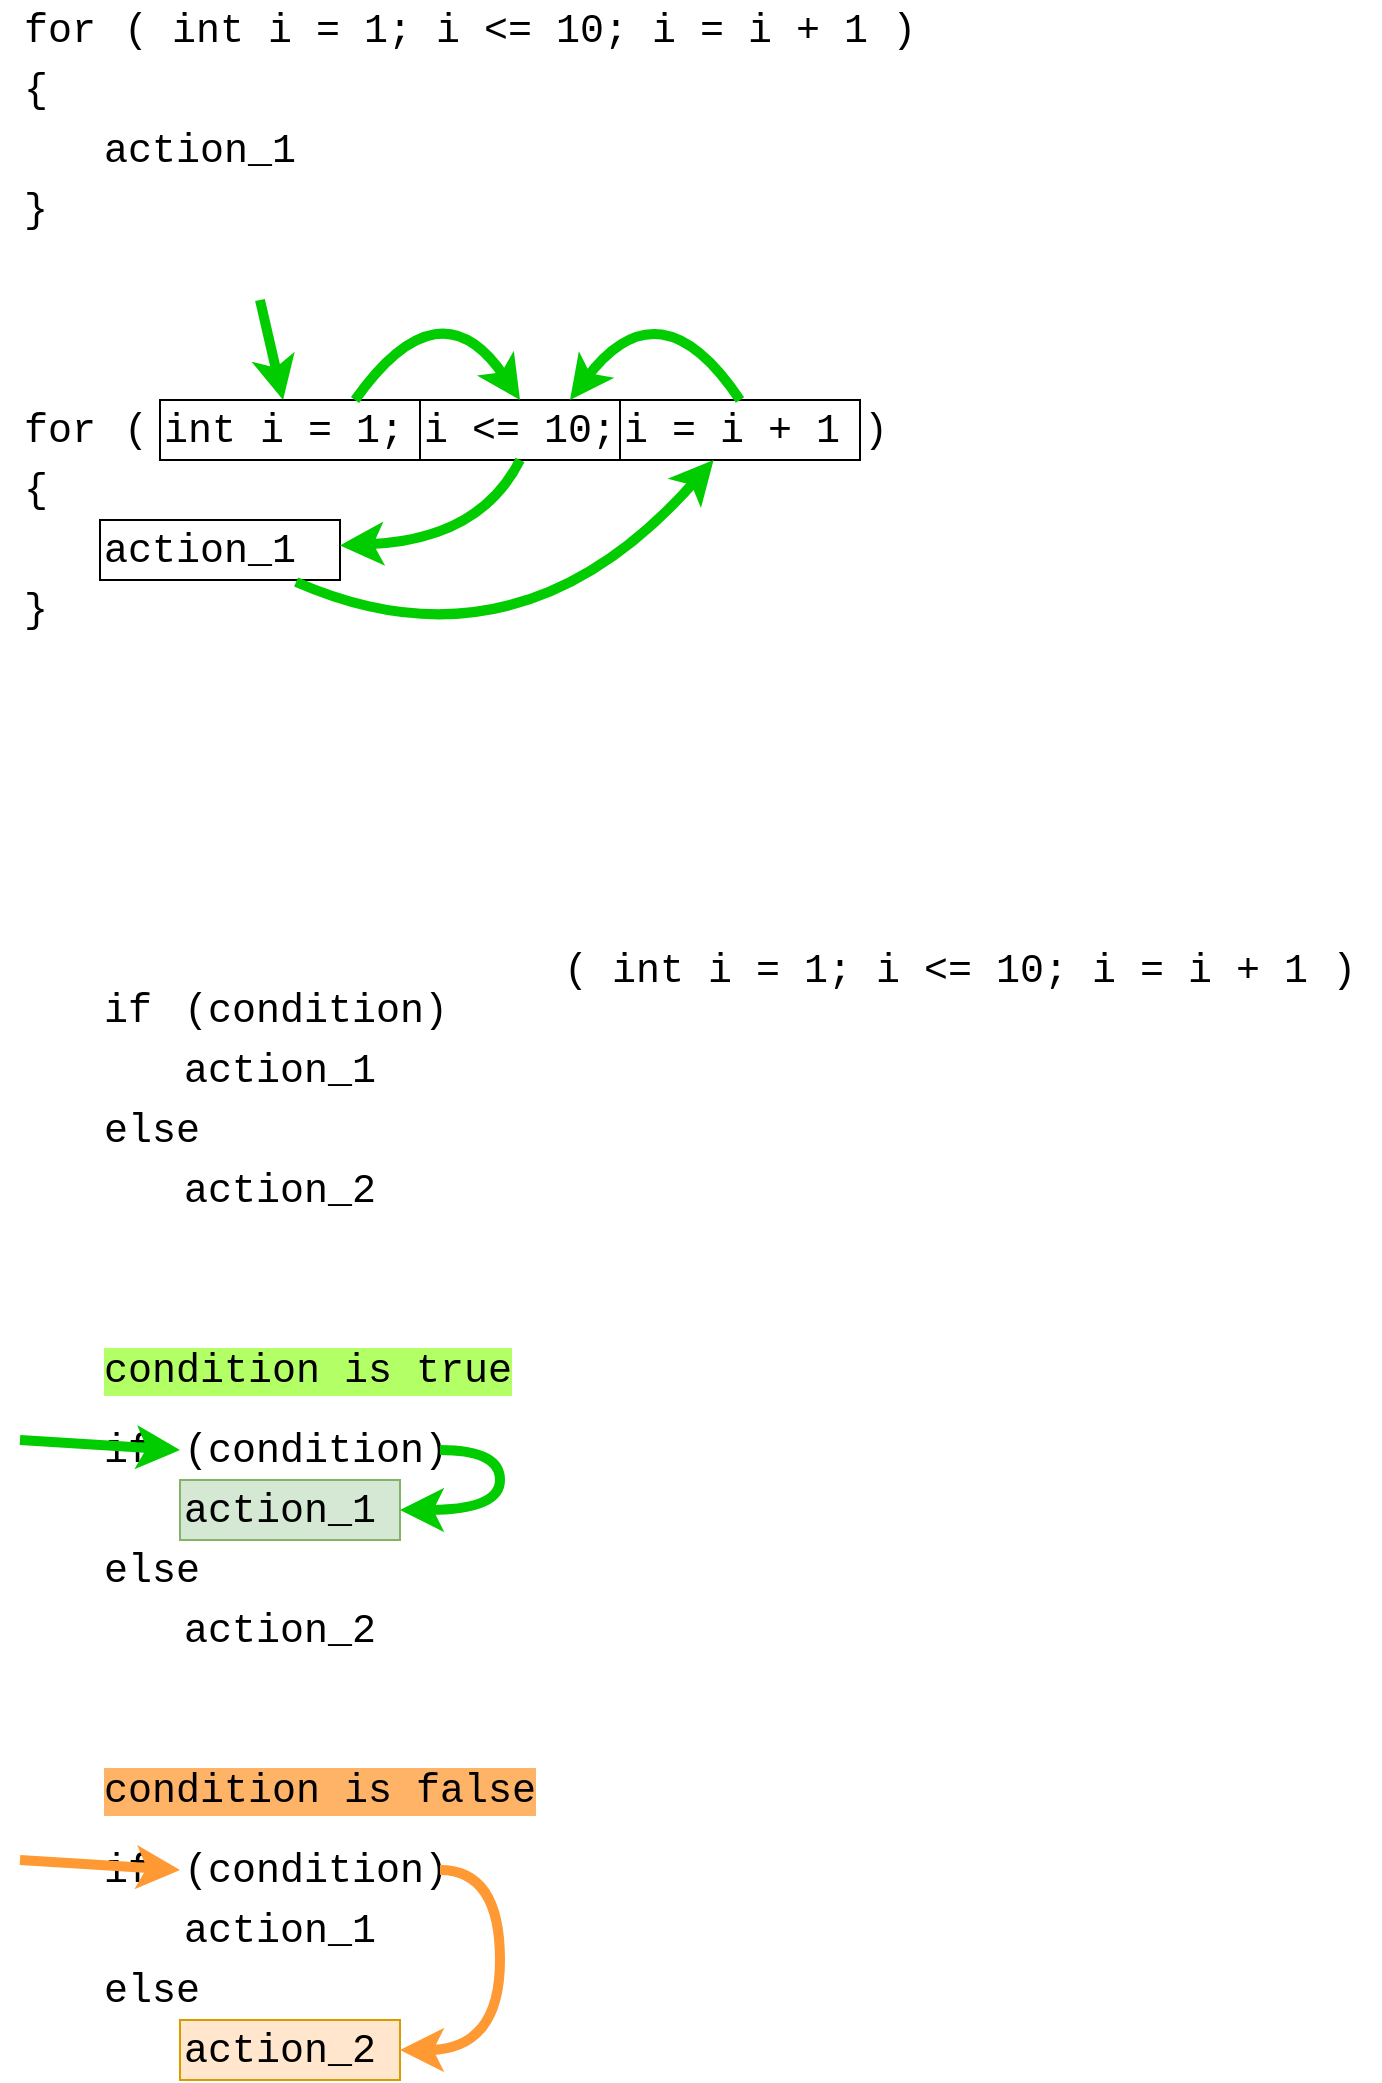 <mxfile version="19.0.3" type="device"><diagram id="vn3rE0k8edIVDLZDAWSe" name="Page-1"><mxGraphModel dx="1422" dy="1692" grid="1" gridSize="10" guides="1" tooltips="1" connect="1" arrows="1" fold="1" page="1" pageScale="1" pageWidth="1169" pageHeight="827" math="0" shadow="0"><root><mxCell id="0"/><mxCell id="1" parent="0"/><mxCell id="jrT31KiB7Z_UMxndIMXn-1" value="if" style="text;html=1;strokeColor=none;fillColor=none;align=left;verticalAlign=middle;whiteSpace=wrap;rounded=0;fontStyle=0;fontFamily=Courier New;fontSize=20;" vertex="1" parent="1"><mxGeometry x="320" y="170" width="40" height="30" as="geometry"/></mxCell><mxCell id="jrT31KiB7Z_UMxndIMXn-2" value="(condition)" style="text;html=1;strokeColor=none;fillColor=none;align=left;verticalAlign=middle;whiteSpace=wrap;rounded=0;fontStyle=0;fontFamily=Courier New;fontSize=20;" vertex="1" parent="1"><mxGeometry x="360" y="170" width="130" height="30" as="geometry"/></mxCell><mxCell id="jrT31KiB7Z_UMxndIMXn-3" value="action_1" style="text;html=1;strokeColor=#82b366;fillColor=#d5e8d4;align=left;verticalAlign=middle;whiteSpace=wrap;rounded=0;fontStyle=0;fontFamily=Courier New;fontSize=20;" vertex="1" parent="1"><mxGeometry x="360" y="200" width="110" height="30" as="geometry"/></mxCell><mxCell id="jrT31KiB7Z_UMxndIMXn-4" value="else" style="text;html=1;strokeColor=none;fillColor=none;align=left;verticalAlign=middle;whiteSpace=wrap;rounded=0;fontStyle=0;fontFamily=Courier New;fontSize=20;" vertex="1" parent="1"><mxGeometry x="320" y="230" width="60" height="30" as="geometry"/></mxCell><mxCell id="jrT31KiB7Z_UMxndIMXn-5" value="action_2" style="text;html=1;strokeColor=none;fillColor=none;align=left;verticalAlign=middle;whiteSpace=wrap;rounded=0;fontStyle=0;fontFamily=Courier New;fontSize=20;" vertex="1" parent="1"><mxGeometry x="360" y="260" width="110" height="30" as="geometry"/></mxCell><mxCell id="jrT31KiB7Z_UMxndIMXn-6" value="condition is true" style="text;html=1;strokeColor=none;fillColor=none;align=left;verticalAlign=middle;whiteSpace=wrap;rounded=0;fontStyle=0;fontFamily=Courier New;fontSize=20;labelBackgroundColor=#B3FF66;" vertex="1" parent="1"><mxGeometry x="320" y="130" width="210" height="30" as="geometry"/></mxCell><mxCell id="jrT31KiB7Z_UMxndIMXn-8" value="if" style="text;html=1;strokeColor=none;fillColor=none;align=left;verticalAlign=middle;whiteSpace=wrap;rounded=0;fontStyle=0;fontFamily=Courier New;fontSize=20;" vertex="1" parent="1"><mxGeometry x="320" y="-50" width="40" height="30" as="geometry"/></mxCell><mxCell id="jrT31KiB7Z_UMxndIMXn-9" value="(condition)" style="text;html=1;strokeColor=none;fillColor=none;align=left;verticalAlign=middle;whiteSpace=wrap;rounded=0;fontStyle=0;fontFamily=Courier New;fontSize=20;" vertex="1" parent="1"><mxGeometry x="360" y="-50" width="140" height="30" as="geometry"/></mxCell><mxCell id="jrT31KiB7Z_UMxndIMXn-10" value="action_1" style="text;html=1;strokeColor=none;fillColor=none;align=left;verticalAlign=middle;whiteSpace=wrap;rounded=0;fontStyle=0;fontFamily=Courier New;fontSize=20;" vertex="1" parent="1"><mxGeometry x="360" y="-20" width="110" height="30" as="geometry"/></mxCell><mxCell id="jrT31KiB7Z_UMxndIMXn-11" value="else" style="text;html=1;strokeColor=none;fillColor=none;align=left;verticalAlign=middle;whiteSpace=wrap;rounded=0;fontStyle=0;fontFamily=Courier New;fontSize=20;" vertex="1" parent="1"><mxGeometry x="320" y="10" width="60" height="30" as="geometry"/></mxCell><mxCell id="jrT31KiB7Z_UMxndIMXn-12" value="action_2" style="text;html=1;strokeColor=none;fillColor=none;align=left;verticalAlign=middle;whiteSpace=wrap;rounded=0;fontStyle=0;fontFamily=Courier New;fontSize=20;" vertex="1" parent="1"><mxGeometry x="360" y="40" width="110" height="30" as="geometry"/></mxCell><mxCell id="jrT31KiB7Z_UMxndIMXn-13" value="" style="endArrow=classic;html=1;rounded=0;fontFamily=Courier New;fontSize=20;fontColor=#FF9933;entryX=0;entryY=0.5;entryDx=0;entryDy=0;strokeColor=#00CC00;strokeWidth=5;" edge="1" parent="1" target="jrT31KiB7Z_UMxndIMXn-2"><mxGeometry width="50" height="50" relative="1" as="geometry"><mxPoint x="280" y="180" as="sourcePoint"/><mxPoint x="550" y="250" as="targetPoint"/></mxGeometry></mxCell><mxCell id="jrT31KiB7Z_UMxndIMXn-14" value="" style="endArrow=classic;html=1;rounded=0;fontFamily=Courier New;fontSize=20;fontColor=#FF9933;entryX=1;entryY=0.5;entryDx=0;entryDy=0;strokeColor=#00CC00;strokeWidth=5;exitX=1;exitY=0.5;exitDx=0;exitDy=0;edgeStyle=orthogonalEdgeStyle;curved=1;" edge="1" parent="1" source="jrT31KiB7Z_UMxndIMXn-2" target="jrT31KiB7Z_UMxndIMXn-3"><mxGeometry width="50" height="50" relative="1" as="geometry"><mxPoint x="290" y="190" as="sourcePoint"/><mxPoint x="370" y="195" as="targetPoint"/><Array as="points"><mxPoint x="520" y="185"/><mxPoint x="520" y="215"/></Array></mxGeometry></mxCell><mxCell id="jrT31KiB7Z_UMxndIMXn-23" value="if" style="text;html=1;strokeColor=none;fillColor=none;align=left;verticalAlign=middle;whiteSpace=wrap;rounded=0;fontStyle=0;fontFamily=Courier New;fontSize=20;" vertex="1" parent="1"><mxGeometry x="320" y="380" width="40" height="30" as="geometry"/></mxCell><mxCell id="jrT31KiB7Z_UMxndIMXn-24" value="(condition)" style="text;html=1;strokeColor=none;fillColor=none;align=left;verticalAlign=middle;whiteSpace=wrap;rounded=0;fontStyle=0;fontFamily=Courier New;fontSize=20;" vertex="1" parent="1"><mxGeometry x="360" y="380" width="130" height="30" as="geometry"/></mxCell><mxCell id="jrT31KiB7Z_UMxndIMXn-25" value="action_1" style="text;html=1;align=left;verticalAlign=middle;whiteSpace=wrap;rounded=0;fontStyle=0;fontFamily=Courier New;fontSize=20;" vertex="1" parent="1"><mxGeometry x="360" y="410" width="110" height="30" as="geometry"/></mxCell><mxCell id="jrT31KiB7Z_UMxndIMXn-26" value="else" style="text;html=1;strokeColor=none;fillColor=none;align=left;verticalAlign=middle;whiteSpace=wrap;rounded=0;fontStyle=0;fontFamily=Courier New;fontSize=20;" vertex="1" parent="1"><mxGeometry x="320" y="440" width="60" height="30" as="geometry"/></mxCell><mxCell id="jrT31KiB7Z_UMxndIMXn-27" value="action_2" style="text;html=1;strokeColor=#d79b00;fillColor=#ffe6cc;align=left;verticalAlign=middle;whiteSpace=wrap;rounded=0;fontStyle=0;fontFamily=Courier New;fontSize=20;" vertex="1" parent="1"><mxGeometry x="360" y="470" width="110" height="30" as="geometry"/></mxCell><mxCell id="jrT31KiB7Z_UMxndIMXn-28" value="condition is false" style="text;html=1;strokeColor=none;fillColor=none;align=left;verticalAlign=middle;whiteSpace=wrap;rounded=0;fontStyle=0;fontFamily=Courier New;fontSize=20;labelBackgroundColor=#FFB366;" vertex="1" parent="1"><mxGeometry x="320" y="340" width="220" height="30" as="geometry"/></mxCell><mxCell id="jrT31KiB7Z_UMxndIMXn-29" value="" style="endArrow=classic;html=1;rounded=0;fontFamily=Courier New;fontSize=20;fontColor=#FF9933;entryX=0;entryY=0.5;entryDx=0;entryDy=0;strokeColor=#FF9933;strokeWidth=5;" edge="1" parent="1" target="jrT31KiB7Z_UMxndIMXn-24"><mxGeometry width="50" height="50" relative="1" as="geometry"><mxPoint x="280" y="390" as="sourcePoint"/><mxPoint x="550" y="460" as="targetPoint"/></mxGeometry></mxCell><mxCell id="jrT31KiB7Z_UMxndIMXn-30" value="" style="endArrow=classic;html=1;rounded=0;fontFamily=Courier New;fontSize=20;fontColor=#FF9933;entryX=1;entryY=0.5;entryDx=0;entryDy=0;strokeColor=#FF9933;strokeWidth=5;exitX=1;exitY=0.5;exitDx=0;exitDy=0;edgeStyle=orthogonalEdgeStyle;curved=1;" edge="1" parent="1" source="jrT31KiB7Z_UMxndIMXn-24" target="jrT31KiB7Z_UMxndIMXn-27"><mxGeometry width="50" height="50" relative="1" as="geometry"><mxPoint x="290" y="400" as="sourcePoint"/><mxPoint x="370" y="405" as="targetPoint"/><Array as="points"><mxPoint x="520" y="395"/><mxPoint x="520" y="485"/></Array></mxGeometry></mxCell><mxCell id="jrT31KiB7Z_UMxndIMXn-32" value="for" style="text;html=1;strokeColor=none;fillColor=none;align=left;verticalAlign=middle;whiteSpace=wrap;rounded=0;fontStyle=0;fontFamily=Courier New;fontSize=20;" vertex="1" parent="1"><mxGeometry x="280" y="-540" width="50" height="30" as="geometry"/></mxCell><mxCell id="jrT31KiB7Z_UMxndIMXn-33" value="( int i = 1; i &amp;lt;= 10; i = i + 1 )" style="text;html=1;strokeColor=none;fillColor=none;align=left;verticalAlign=middle;whiteSpace=wrap;rounded=0;fontStyle=0;fontFamily=Courier New;fontSize=20;" vertex="1" parent="1"><mxGeometry x="330" y="-540" width="410" height="30" as="geometry"/></mxCell><mxCell id="jrT31KiB7Z_UMxndIMXn-34" value="{" style="text;html=1;strokeColor=none;fillColor=none;align=left;verticalAlign=middle;whiteSpace=wrap;rounded=0;fontStyle=0;fontFamily=Courier New;fontSize=20;" vertex="1" parent="1"><mxGeometry x="280" y="-510" width="20" height="30" as="geometry"/></mxCell><mxCell id="jrT31KiB7Z_UMxndIMXn-36" value="action_1" style="text;html=1;strokeColor=none;fillColor=none;align=left;verticalAlign=middle;whiteSpace=wrap;rounded=0;fontStyle=0;fontFamily=Courier New;fontSize=20;" vertex="1" parent="1"><mxGeometry x="320" y="-480" width="120" height="30" as="geometry"/></mxCell><mxCell id="jrT31KiB7Z_UMxndIMXn-37" value="}" style="text;html=1;strokeColor=none;fillColor=none;align=left;verticalAlign=middle;whiteSpace=wrap;rounded=0;fontStyle=0;fontFamily=Courier New;fontSize=20;" vertex="1" parent="1"><mxGeometry x="280" y="-450" width="20" height="30" as="geometry"/></mxCell><mxCell id="jrT31KiB7Z_UMxndIMXn-38" value="for" style="text;html=1;strokeColor=none;fillColor=none;align=left;verticalAlign=middle;whiteSpace=wrap;rounded=0;fontStyle=0;fontFamily=Courier New;fontSize=20;" vertex="1" parent="1"><mxGeometry x="280" y="-340" width="50" height="30" as="geometry"/></mxCell><mxCell id="jrT31KiB7Z_UMxndIMXn-39" value="(" style="text;html=1;strokeColor=none;fillColor=none;align=left;verticalAlign=middle;whiteSpace=wrap;rounded=0;fontStyle=0;fontFamily=Courier New;fontSize=20;" vertex="1" parent="1"><mxGeometry x="330" y="-340" width="20" height="30" as="geometry"/></mxCell><mxCell id="jrT31KiB7Z_UMxndIMXn-40" value="{" style="text;html=1;strokeColor=none;fillColor=none;align=left;verticalAlign=middle;whiteSpace=wrap;rounded=0;fontStyle=0;fontFamily=Courier New;fontSize=20;" vertex="1" parent="1"><mxGeometry x="280" y="-310" width="20" height="30" as="geometry"/></mxCell><mxCell id="jrT31KiB7Z_UMxndIMXn-41" value="action_1" style="text;html=1;strokeColor=default;fillColor=none;align=left;verticalAlign=middle;whiteSpace=wrap;rounded=0;fontStyle=0;fontFamily=Courier New;fontSize=20;" vertex="1" parent="1"><mxGeometry x="320" y="-280" width="120" height="30" as="geometry"/></mxCell><mxCell id="jrT31KiB7Z_UMxndIMXn-42" value="}" style="text;html=1;strokeColor=none;fillColor=none;align=left;verticalAlign=middle;whiteSpace=wrap;rounded=0;fontStyle=0;fontFamily=Courier New;fontSize=20;" vertex="1" parent="1"><mxGeometry x="280" y="-250" width="20" height="30" as="geometry"/></mxCell><mxCell id="jrT31KiB7Z_UMxndIMXn-43" value="" style="endArrow=classic;html=1;rounded=0;fontFamily=Courier New;fontSize=20;fontColor=#FF9933;strokeColor=#00CC00;strokeWidth=5;curved=1;" edge="1" parent="1" target="jrT31KiB7Z_UMxndIMXn-47"><mxGeometry width="50" height="50" relative="1" as="geometry"><mxPoint x="400" y="-390" as="sourcePoint"/><mxPoint x="230" y="-380" as="targetPoint"/></mxGeometry></mxCell><mxCell id="jrT31KiB7Z_UMxndIMXn-44" value=")" style="text;html=1;strokeColor=none;fillColor=none;align=left;verticalAlign=middle;whiteSpace=wrap;rounded=0;fontStyle=0;fontFamily=Courier New;fontSize=20;" vertex="1" parent="1"><mxGeometry x="700" y="-340" width="20" height="30" as="geometry"/></mxCell><mxCell id="jrT31KiB7Z_UMxndIMXn-45" value="i &amp;lt;= 10;" style="text;html=1;strokeColor=default;fillColor=none;align=left;verticalAlign=middle;whiteSpace=wrap;rounded=0;fontStyle=0;fontFamily=Courier New;fontSize=20;" vertex="1" parent="1"><mxGeometry x="480" y="-340" width="100" height="30" as="geometry"/></mxCell><mxCell id="jrT31KiB7Z_UMxndIMXn-46" value="( int i = 1; i &amp;lt;= 10; i = i + 1 )" style="text;html=1;strokeColor=none;fillColor=none;align=left;verticalAlign=middle;whiteSpace=wrap;rounded=0;fontStyle=0;fontFamily=Courier New;fontSize=20;" vertex="1" parent="1"><mxGeometry x="550" y="-70" width="410" height="30" as="geometry"/></mxCell><mxCell id="jrT31KiB7Z_UMxndIMXn-47" value="int i = 1;" style="text;html=1;align=left;verticalAlign=middle;whiteSpace=wrap;rounded=0;fontStyle=0;fontFamily=Courier New;fontSize=20;strokeColor=default;" vertex="1" parent="1"><mxGeometry x="350" y="-340" width="130" height="30" as="geometry"/></mxCell><mxCell id="jrT31KiB7Z_UMxndIMXn-48" value="i = i + 1" style="text;html=1;strokeColor=default;fillColor=none;align=left;verticalAlign=middle;whiteSpace=wrap;rounded=0;fontStyle=0;fontFamily=Courier New;fontSize=20;" vertex="1" parent="1"><mxGeometry x="580" y="-340" width="120" height="30" as="geometry"/></mxCell><mxCell id="jrT31KiB7Z_UMxndIMXn-49" value="" style="endArrow=classic;html=1;rounded=0;fontFamily=Courier New;fontSize=20;fontColor=#FF9933;strokeColor=#00CC00;strokeWidth=5;curved=1;exitX=0.75;exitY=0;exitDx=0;exitDy=0;entryX=0.5;entryY=0;entryDx=0;entryDy=0;" edge="1" parent="1" source="jrT31KiB7Z_UMxndIMXn-47" target="jrT31KiB7Z_UMxndIMXn-45"><mxGeometry width="50" height="50" relative="1" as="geometry"><mxPoint x="380" y="-320" as="sourcePoint"/><mxPoint x="371.538" y="-210" as="targetPoint"/><Array as="points"><mxPoint x="490" y="-400"/></Array></mxGeometry></mxCell><mxCell id="jrT31KiB7Z_UMxndIMXn-51" value="" style="endArrow=classic;html=1;rounded=0;fontFamily=Courier New;fontSize=20;fontColor=#FF9933;strokeColor=#00CC00;strokeWidth=5;curved=1;exitX=0.5;exitY=1;exitDx=0;exitDy=0;" edge="1" parent="1" source="jrT31KiB7Z_UMxndIMXn-45" target="jrT31KiB7Z_UMxndIMXn-41"><mxGeometry width="50" height="50" relative="1" as="geometry"><mxPoint x="392.5" y="-300" as="sourcePoint"/><mxPoint x="630" y="-230" as="targetPoint"/><Array as="points"><mxPoint x="510" y="-270"/></Array></mxGeometry></mxCell><mxCell id="jrT31KiB7Z_UMxndIMXn-52" value="" style="endArrow=classic;html=1;rounded=0;fontFamily=Courier New;fontSize=20;fontColor=#FF9933;strokeColor=#00CC00;strokeWidth=5;curved=1;exitX=0.817;exitY=1.033;exitDx=0;exitDy=0;exitPerimeter=0;" edge="1" parent="1" source="jrT31KiB7Z_UMxndIMXn-41" target="jrT31KiB7Z_UMxndIMXn-48"><mxGeometry width="50" height="50" relative="1" as="geometry"><mxPoint x="410" y="-380" as="sourcePoint"/><mxPoint x="421.538" y="-330" as="targetPoint"/><Array as="points"><mxPoint x="530" y="-200"/></Array></mxGeometry></mxCell><mxCell id="jrT31KiB7Z_UMxndIMXn-53" value="" style="endArrow=classic;html=1;rounded=0;fontFamily=Courier New;fontSize=20;fontColor=#FF9933;strokeColor=#00CC00;strokeWidth=5;curved=1;entryX=0.75;entryY=0;entryDx=0;entryDy=0;exitX=0.5;exitY=0;exitDx=0;exitDy=0;" edge="1" parent="1" source="jrT31KiB7Z_UMxndIMXn-48" target="jrT31KiB7Z_UMxndIMXn-45"><mxGeometry width="50" height="50" relative="1" as="geometry"><mxPoint x="410" y="-380" as="sourcePoint"/><mxPoint x="421.538" y="-330" as="targetPoint"/><Array as="points"><mxPoint x="600" y="-400"/></Array></mxGeometry></mxCell></root></mxGraphModel></diagram></mxfile>